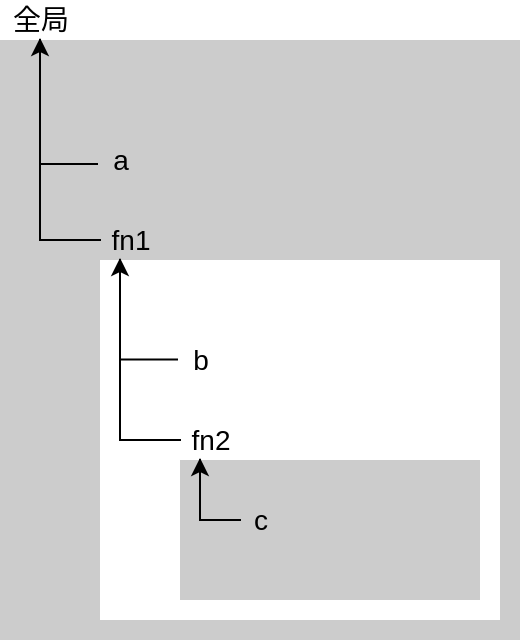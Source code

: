 <mxfile version="13.8.5" type="device"><diagram id="glB5D2qB_IY_jDrzSt4O" name="第 1 页"><mxGraphModel dx="1038" dy="548" grid="0" gridSize="10" guides="1" tooltips="1" connect="1" arrows="1" fold="1" page="1" pageScale="1" pageWidth="827" pageHeight="1169" math="0" shadow="0"><root><mxCell id="0"/><mxCell id="1" parent="0"/><mxCell id="KT13SuDuV_9umjCBN3Lm-1" value="" style="rounded=0;whiteSpace=wrap;html=1;strokeColor=none;fillColor=#CCCCCC;" parent="1" vertex="1"><mxGeometry x="230" y="80" width="260" height="300" as="geometry"/></mxCell><mxCell id="KT13SuDuV_9umjCBN3Lm-2" value="" style="rounded=0;whiteSpace=wrap;html=1;strokeColor=none;" parent="1" vertex="1"><mxGeometry x="280" y="190" width="200" height="180" as="geometry"/></mxCell><mxCell id="KT13SuDuV_9umjCBN3Lm-3" value="" style="rounded=0;whiteSpace=wrap;html=1;strokeColor=none;fillColor=#CCCCCC;" parent="1" vertex="1"><mxGeometry x="320" y="290" width="150" height="70" as="geometry"/></mxCell><mxCell id="KT13SuDuV_9umjCBN3Lm-4" value="a" style="text;html=1;resizable=0;autosize=1;align=center;verticalAlign=middle;points=[];fillColor=none;strokeColor=none;rounded=0;fontSize=14;" parent="1" vertex="1"><mxGeometry x="280" y="130" width="20" height="20" as="geometry"/></mxCell><mxCell id="KT13SuDuV_9umjCBN3Lm-5" value="fn1" style="text;html=1;resizable=0;autosize=1;align=center;verticalAlign=middle;points=[];fillColor=none;strokeColor=none;rounded=0;fontSize=14;" parent="1" vertex="1"><mxGeometry x="280" y="170" width="30" height="20" as="geometry"/></mxCell><mxCell id="KT13SuDuV_9umjCBN3Lm-6" value="b" style="text;html=1;resizable=0;autosize=1;align=center;verticalAlign=middle;points=[];fillColor=none;strokeColor=none;rounded=0;fontSize=14;" parent="1" vertex="1"><mxGeometry x="320" y="230" width="20" height="20" as="geometry"/></mxCell><mxCell id="KT13SuDuV_9umjCBN3Lm-7" value="fn2" style="text;html=1;resizable=0;autosize=1;align=center;verticalAlign=middle;points=[];fillColor=none;strokeColor=none;rounded=0;fontSize=14;" parent="1" vertex="1"><mxGeometry x="320" y="270" width="30" height="20" as="geometry"/></mxCell><mxCell id="KT13SuDuV_9umjCBN3Lm-8" value="c" style="text;html=1;resizable=0;autosize=1;align=center;verticalAlign=middle;points=[];fillColor=none;strokeColor=none;rounded=0;fontSize=14;" parent="1" vertex="1"><mxGeometry x="350" y="310" width="20" height="20" as="geometry"/></mxCell><mxCell id="KT13SuDuV_9umjCBN3Lm-9" value="全局" style="text;html=1;resizable=0;autosize=1;align=center;verticalAlign=middle;points=[];fillColor=none;strokeColor=none;rounded=0;fontSize=14;" parent="1" vertex="1"><mxGeometry x="230" y="60" width="40" height="20" as="geometry"/></mxCell><mxCell id="KT13SuDuV_9umjCBN3Lm-10" value="" style="shape=partialRectangle;whiteSpace=wrap;html=1;top=0;left=0;fillColor=none;fontSize=14;direction=south;" parent="1" vertex="1"><mxGeometry x="250" y="80" width="30" height="100" as="geometry"/></mxCell><mxCell id="KT13SuDuV_9umjCBN3Lm-11" value="" style="shape=partialRectangle;whiteSpace=wrap;html=1;top=0;left=0;fillColor=none;fontSize=14;direction=south;" parent="1" vertex="1"><mxGeometry x="290" y="190" width="30" height="90" as="geometry"/></mxCell><mxCell id="KT13SuDuV_9umjCBN3Lm-12" value="" style="shape=partialRectangle;whiteSpace=wrap;html=1;top=0;left=0;fillColor=none;fontSize=14;direction=south;" parent="1" vertex="1"><mxGeometry x="330" y="290" width="20" height="30" as="geometry"/></mxCell><mxCell id="KT13SuDuV_9umjCBN3Lm-13" value="" style="endArrow=none;html=1;fontSize=14;" parent="1" edge="1"><mxGeometry width="50" height="50" relative="1" as="geometry"><mxPoint x="250" y="142" as="sourcePoint"/><mxPoint x="279" y="142" as="targetPoint"/></mxGeometry></mxCell><mxCell id="KT13SuDuV_9umjCBN3Lm-14" value="" style="endArrow=none;html=1;fontSize=14;" parent="1" edge="1"><mxGeometry width="50" height="50" relative="1" as="geometry"><mxPoint x="290" y="239.75" as="sourcePoint"/><mxPoint x="319" y="239.75" as="targetPoint"/></mxGeometry></mxCell><mxCell id="9kuUNSNDNiEL1tX8QQcs-1" value="" style="endArrow=classic;html=1;exitX=1;exitY=1;exitDx=0;exitDy=0;entryX=0;entryY=1;entryDx=0;entryDy=0;" edge="1" parent="1"><mxGeometry width="50" height="50" relative="1" as="geometry"><mxPoint x="250" y="179" as="sourcePoint"/><mxPoint x="250" y="79" as="targetPoint"/></mxGeometry></mxCell><mxCell id="9kuUNSNDNiEL1tX8QQcs-2" value="" style="endArrow=classic;html=1;entryX=0;entryY=1;entryDx=0;entryDy=0;" edge="1" parent="1"><mxGeometry width="50" height="50" relative="1" as="geometry"><mxPoint x="290" y="278" as="sourcePoint"/><mxPoint x="290" y="189" as="targetPoint"/></mxGeometry></mxCell><mxCell id="9kuUNSNDNiEL1tX8QQcs-3" value="" style="endArrow=classic;html=1;entryX=0;entryY=1;entryDx=0;entryDy=0;" edge="1" parent="1"><mxGeometry width="50" height="50" relative="1" as="geometry"><mxPoint x="330" y="319" as="sourcePoint"/><mxPoint x="330" y="289" as="targetPoint"/></mxGeometry></mxCell></root></mxGraphModel></diagram></mxfile>
